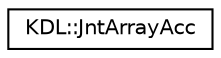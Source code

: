 digraph G
{
  edge [fontname="Helvetica",fontsize="10",labelfontname="Helvetica",labelfontsize="10"];
  node [fontname="Helvetica",fontsize="10",shape=record];
  rankdir=LR;
  Node1 [label="KDL::JntArrayAcc",height=0.2,width=0.4,color="black", fillcolor="white", style="filled",URL="$df/ddb/classKDL_1_1JntArrayAcc.html"];
}
